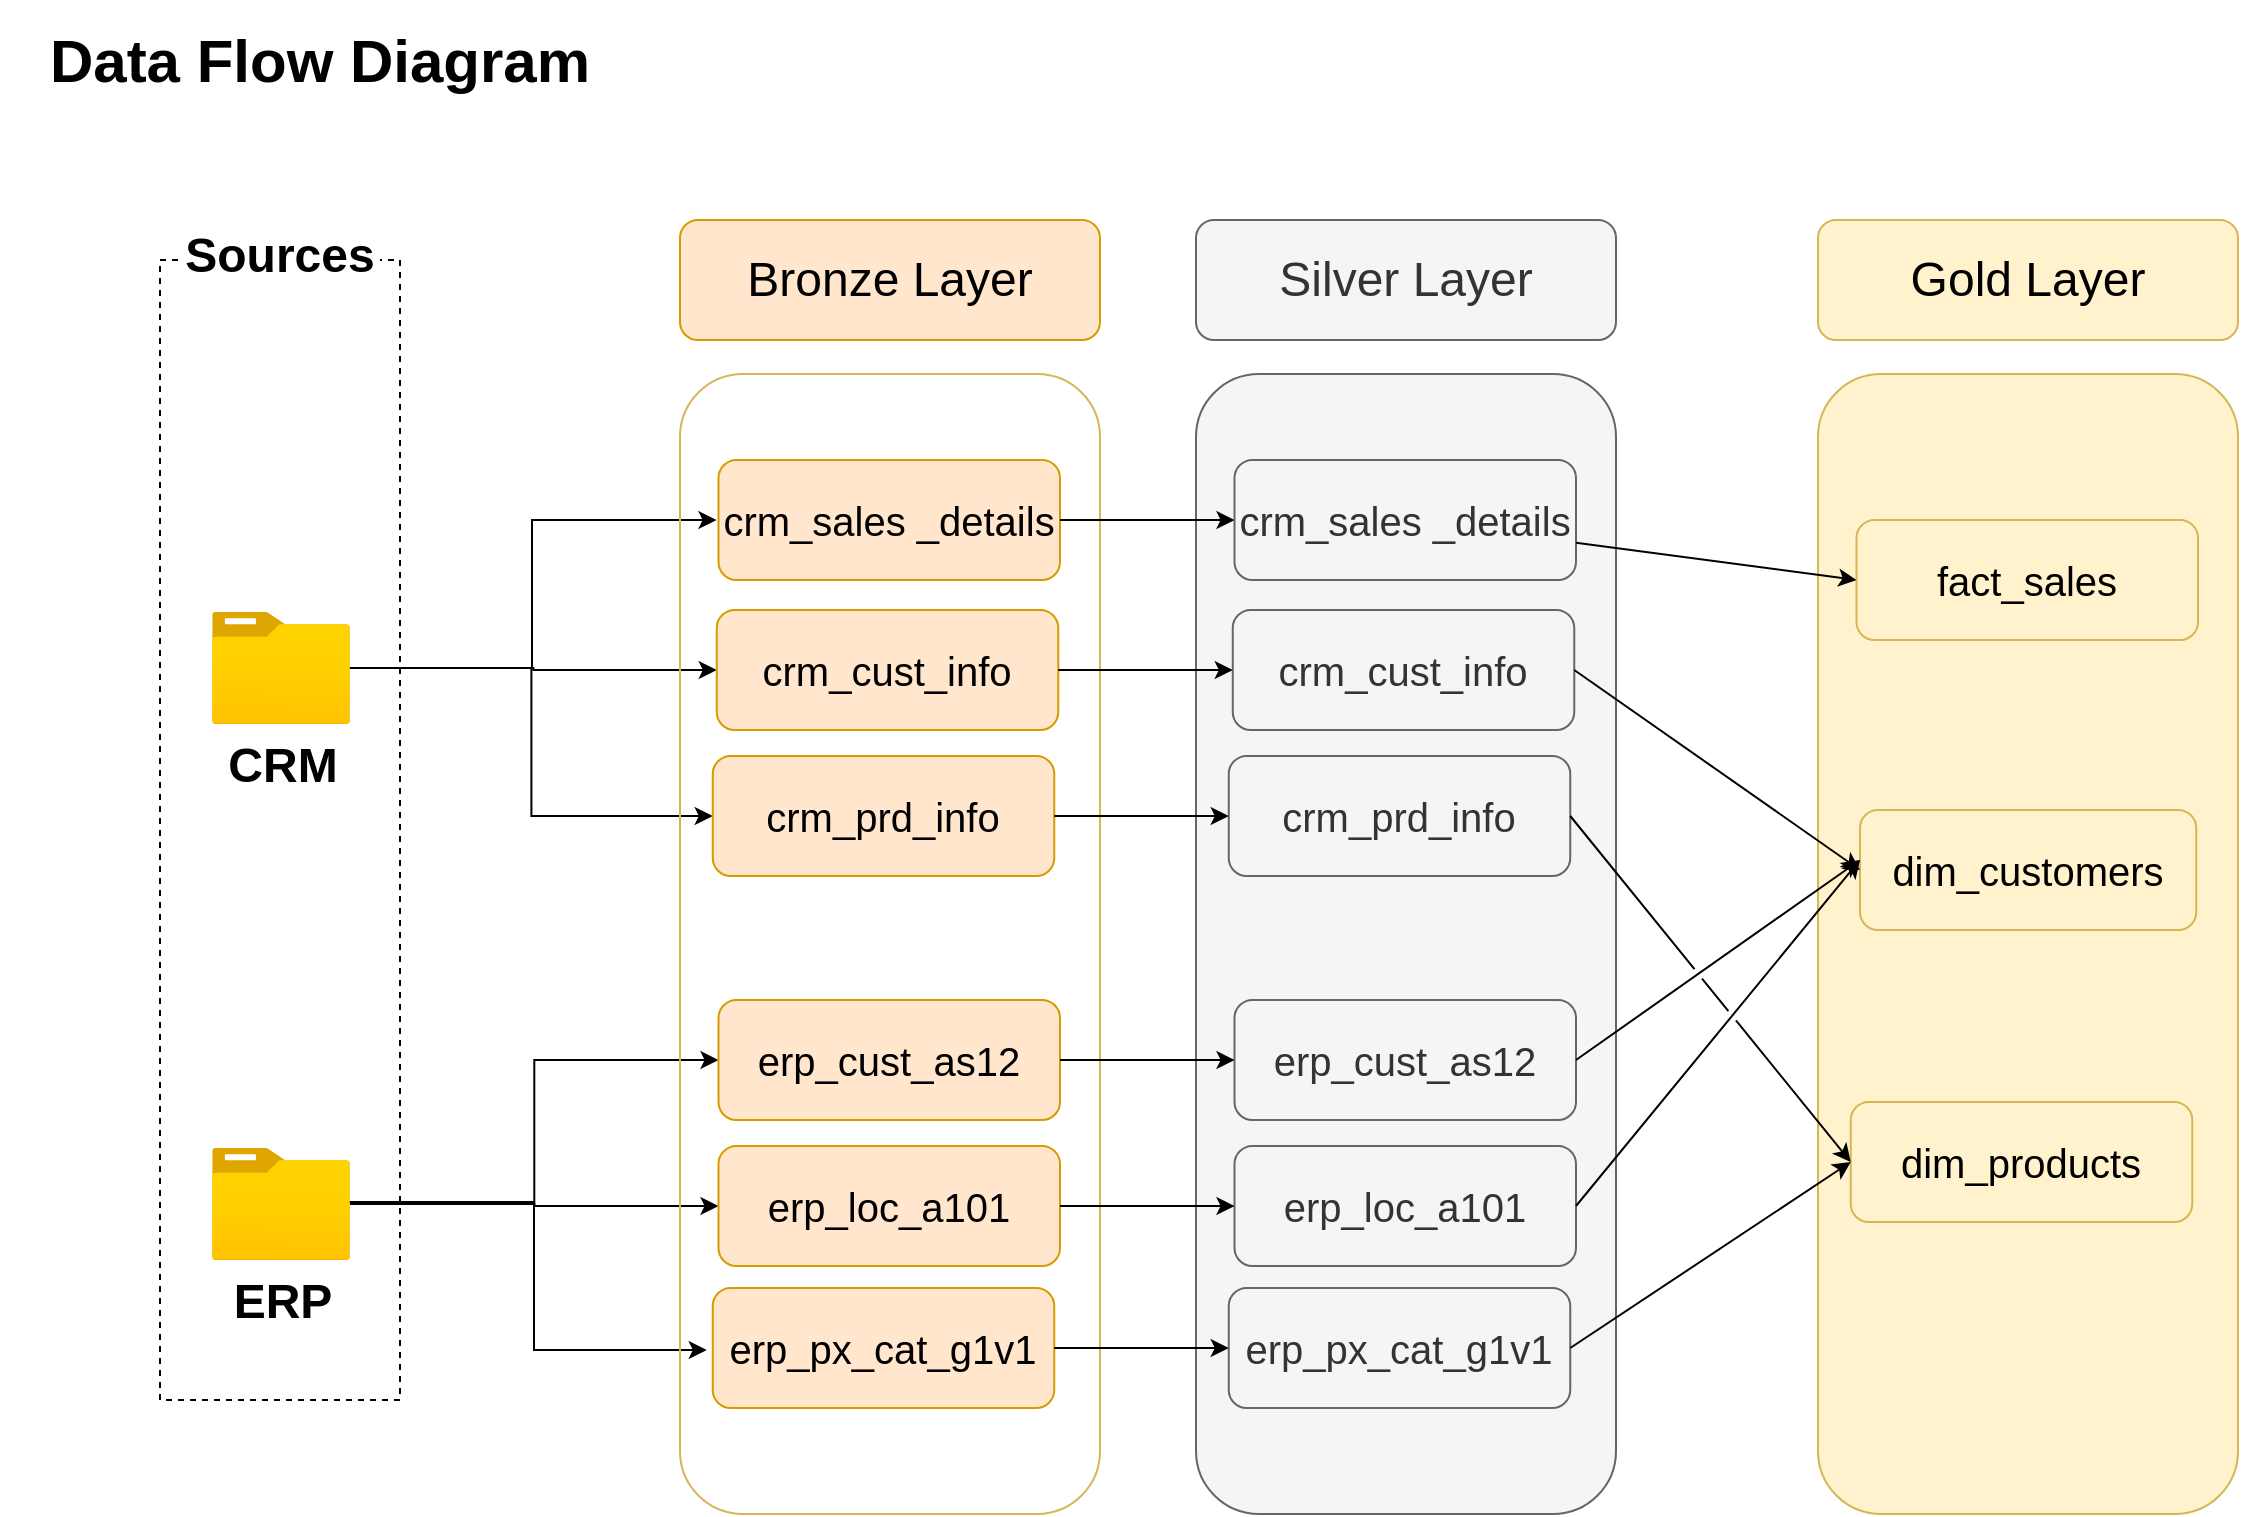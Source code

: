 <mxfile version="28.0.6">
  <diagram name="Page-1" id="FeBkDMPhpHEgcSK9ZGvq">
    <mxGraphModel dx="2246" dy="1474" grid="1" gridSize="10" guides="1" tooltips="1" connect="1" arrows="1" fold="1" page="1" pageScale="1" pageWidth="850" pageHeight="1100" math="0" shadow="0">
      <root>
        <mxCell id="0" />
        <mxCell id="1" parent="0" />
        <mxCell id="KSx7vq9sP2LpVvgyy4LP-56" value="" style="rounded=0;whiteSpace=wrap;html=1;fillColor=none;strokeColor=default;dashed=1;" parent="1" vertex="1">
          <mxGeometry x="90" y="150" width="120" height="570" as="geometry" />
        </mxCell>
        <mxCell id="KSx7vq9sP2LpVvgyy4LP-83" style="edgeStyle=orthogonalEdgeStyle;rounded=0;orthogonalLoop=1;jettySize=auto;html=1;entryX=0;entryY=0.5;entryDx=0;entryDy=0;" parent="1" edge="1">
          <mxGeometry relative="1" as="geometry">
            <mxPoint x="184.0" y="354" as="sourcePoint" />
            <mxPoint x="368.25" y="280" as="targetPoint" />
            <Array as="points">
              <mxPoint x="276" y="354" />
              <mxPoint x="276" y="280" />
            </Array>
          </mxGeometry>
        </mxCell>
        <mxCell id="KSx7vq9sP2LpVvgyy4LP-96" style="edgeStyle=orthogonalEdgeStyle;rounded=0;orthogonalLoop=1;jettySize=auto;html=1;entryX=0;entryY=0.5;entryDx=0;entryDy=0;" parent="1" source="KSx7vq9sP2LpVvgyy4LP-57" target="KSx7vq9sP2LpVvgyy4LP-74" edge="1">
          <mxGeometry relative="1" as="geometry" />
        </mxCell>
        <mxCell id="KSx7vq9sP2LpVvgyy4LP-97" style="edgeStyle=orthogonalEdgeStyle;rounded=0;orthogonalLoop=1;jettySize=auto;html=1;entryX=0;entryY=0.5;entryDx=0;entryDy=0;" parent="1" source="KSx7vq9sP2LpVvgyy4LP-57" target="KSx7vq9sP2LpVvgyy4LP-73" edge="1">
          <mxGeometry relative="1" as="geometry" />
        </mxCell>
        <mxCell id="KSx7vq9sP2LpVvgyy4LP-57" value="&lt;b&gt;CRM&lt;/b&gt;" style="image;aspect=fixed;html=1;points=[];align=center;fontSize=24;image=img/lib/azure2/general/Folder_Blank.svg;" parent="1" vertex="1">
          <mxGeometry x="116" y="326" width="69" height="56.0" as="geometry" />
        </mxCell>
        <mxCell id="KSx7vq9sP2LpVvgyy4LP-88" style="edgeStyle=orthogonalEdgeStyle;rounded=0;orthogonalLoop=1;jettySize=auto;html=1;" parent="1" source="KSx7vq9sP2LpVvgyy4LP-58" target="KSx7vq9sP2LpVvgyy4LP-76" edge="1">
          <mxGeometry relative="1" as="geometry" />
        </mxCell>
        <mxCell id="KSx7vq9sP2LpVvgyy4LP-89" style="edgeStyle=orthogonalEdgeStyle;rounded=0;orthogonalLoop=1;jettySize=auto;html=1;entryX=0;entryY=0.5;entryDx=0;entryDy=0;" parent="1" source="KSx7vq9sP2LpVvgyy4LP-58" target="KSx7vq9sP2LpVvgyy4LP-75" edge="1">
          <mxGeometry relative="1" as="geometry" />
        </mxCell>
        <mxCell id="KSx7vq9sP2LpVvgyy4LP-91" style="edgeStyle=orthogonalEdgeStyle;rounded=0;orthogonalLoop=1;jettySize=auto;html=1;entryX=0;entryY=0.5;entryDx=0;entryDy=0;" parent="1" edge="1">
          <mxGeometry relative="1" as="geometry">
            <mxPoint x="182" y="616" as="sourcePoint" />
            <mxPoint x="363.38" y="695" as="targetPoint" />
            <Array as="points">
              <mxPoint x="182" y="621" />
              <mxPoint x="277" y="621" />
              <mxPoint x="277" y="695" />
            </Array>
          </mxGeometry>
        </mxCell>
        <mxCell id="KSx7vq9sP2LpVvgyy4LP-58" value="&lt;b&gt;ERP&lt;/b&gt;" style="image;aspect=fixed;html=1;points=[];align=center;fontSize=24;image=img/lib/azure2/general/Folder_Blank.svg;" parent="1" vertex="1">
          <mxGeometry x="116" y="594" width="69" height="56.0" as="geometry" />
        </mxCell>
        <mxCell id="KSx7vq9sP2LpVvgyy4LP-61" value="&lt;font style=&quot;font-size: 24px;&quot;&gt;&lt;b style=&quot;&quot;&gt;Sources&lt;/b&gt;&lt;/font&gt;" style="rounded=0;whiteSpace=wrap;html=1;fillColor=default;strokeColor=none;" parent="1" vertex="1">
          <mxGeometry x="100" y="118" width="100" height="60" as="geometry" />
        </mxCell>
        <mxCell id="KSx7vq9sP2LpVvgyy4LP-65" value="" style="rounded=1;whiteSpace=wrap;html=1;fillColor=none;strokeColor=#D6B656;" parent="1" vertex="1">
          <mxGeometry x="350" y="207" width="210" height="570" as="geometry" />
        </mxCell>
        <mxCell id="KSx7vq9sP2LpVvgyy4LP-67" value="&lt;font style=&quot;font-size: 20px;&quot;&gt;crm_sales _details&lt;/font&gt;" style="rounded=1;whiteSpace=wrap;html=1;fillColor=#ffe6cc;strokeColor=#d79b00;" parent="1" vertex="1">
          <mxGeometry x="369.25" y="250" width="170.75" height="60" as="geometry" />
        </mxCell>
        <mxCell id="KSx7vq9sP2LpVvgyy4LP-73" value="&lt;font style=&quot;font-size: 20px;&quot;&gt;crm_cust_info&lt;/font&gt;&lt;span style=&quot;color: rgba(0, 0, 0, 0); font-family: monospace; font-size: 0px; text-align: start; text-wrap-mode: nowrap;&quot;&gt;%3CmxGraphModel%3E%3Croot%3E%3CmxCell%20id%3D%220%22%2F%3E%3CmxCell%20id%3D%221%22%20parent%3D%220%22%2F%3E%3CmxCell%20id%3D%222%22%20value%3D%22%26lt%3Bfont%20style%3D%26quot%3Bfont-size%3A%2020px%3B%26quot%3B%26gt%3Bcrm_sales%20_details%26lt%3B%2Ffont%26gt%3B%22%20style%3D%22rounded%3D1%3BwhiteSpace%3Dwrap%3Bhtml%3D1%3BfillColor%3D%23ffe6cc%3BstrokeColor%3D%23d79b00%3B%22%20vertex%3D%221%22%20parent%3D%221%22%3E%3CmxGeometry%20x%3D%22369.25%22%20y%3D%22250%22%20width%3D%22170.75%22%20height%3D%2260%22%20as%3D%22geometry%22%2F%3E%3C%2FmxCell%3E%3C%2Froot%3E%3C%2FmxGraphModel%3E&lt;/span&gt;" style="rounded=1;whiteSpace=wrap;html=1;fillColor=#ffe6cc;strokeColor=#d79b00;" parent="1" vertex="1">
          <mxGeometry x="368.38" y="325" width="170.75" height="60" as="geometry" />
        </mxCell>
        <mxCell id="KSx7vq9sP2LpVvgyy4LP-74" value="&lt;span style=&quot;font-size: 20px;&quot;&gt;crm_prd_info&lt;/span&gt;" style="rounded=1;whiteSpace=wrap;html=1;fillColor=#ffe6cc;strokeColor=#d79b00;" parent="1" vertex="1">
          <mxGeometry x="366.38" y="398" width="170.75" height="60" as="geometry" />
        </mxCell>
        <mxCell id="KSx7vq9sP2LpVvgyy4LP-75" value="&lt;span style=&quot;font-size: 20px;&quot;&gt;erp_cust_as12&lt;/span&gt;" style="rounded=1;whiteSpace=wrap;html=1;fillColor=#ffe6cc;strokeColor=#d79b00;" parent="1" vertex="1">
          <mxGeometry x="369.25" y="520" width="170.75" height="60" as="geometry" />
        </mxCell>
        <mxCell id="KSx7vq9sP2LpVvgyy4LP-76" value="&lt;span style=&quot;font-size: 20px;&quot;&gt;erp_loc_a101&lt;/span&gt;" style="rounded=1;whiteSpace=wrap;html=1;fillColor=#ffe6cc;strokeColor=#d79b00;" parent="1" vertex="1">
          <mxGeometry x="369.25" y="593" width="170.75" height="60" as="geometry" />
        </mxCell>
        <mxCell id="KSx7vq9sP2LpVvgyy4LP-77" value="&lt;span style=&quot;font-size: 20px;&quot;&gt;erp_px_cat_g1v1&lt;/span&gt;" style="rounded=1;whiteSpace=wrap;html=1;fillColor=#ffe6cc;strokeColor=#d79b00;" parent="1" vertex="1">
          <mxGeometry x="366.38" y="664" width="170.75" height="60" as="geometry" />
        </mxCell>
        <mxCell id="KSx7vq9sP2LpVvgyy4LP-78" value="&lt;font style=&quot;font-size: 24px;&quot;&gt;Bronze Layer&lt;/font&gt;" style="rounded=1;whiteSpace=wrap;html=1;fillColor=#ffe6cc;strokeColor=#d79b00;" parent="1" vertex="1">
          <mxGeometry x="350" y="130" width="210" height="60" as="geometry" />
        </mxCell>
        <mxCell id="KSx7vq9sP2LpVvgyy4LP-79" value="&lt;b&gt;&lt;font style=&quot;font-size: 30px;&quot;&gt;Data Flow Diagram&lt;/font&gt;&lt;/b&gt;" style="rounded=0;whiteSpace=wrap;html=1;fillColor=none;strokeColor=none;" parent="1" vertex="1">
          <mxGeometry x="10" y="20" width="320" height="60" as="geometry" />
        </mxCell>
        <mxCell id="VH9Fn6Z8dsibo96sA8dl-1" value="" style="rounded=1;whiteSpace=wrap;html=1;fillColor=#f5f5f5;strokeColor=#666666;fontColor=#333333;" parent="1" vertex="1">
          <mxGeometry x="608" y="207" width="210" height="570" as="geometry" />
        </mxCell>
        <mxCell id="VH9Fn6Z8dsibo96sA8dl-2" value="&lt;font style=&quot;font-size: 20px;&quot;&gt;crm_sales _details&lt;/font&gt;" style="rounded=1;whiteSpace=wrap;html=1;fillColor=#f5f5f5;strokeColor=#666666;fontColor=#333333;" parent="1" vertex="1">
          <mxGeometry x="627.25" y="250" width="170.75" height="60" as="geometry" />
        </mxCell>
        <mxCell id="VH9Fn6Z8dsibo96sA8dl-3" value="&lt;font style=&quot;font-size: 20px;&quot;&gt;crm_cust_info&lt;/font&gt;&lt;span style=&quot;color: rgba(0, 0, 0, 0); font-family: monospace; font-size: 0px; text-align: start; text-wrap-mode: nowrap;&quot;&gt;%3CmxGraphModel%3E%3Croot%3E%3CmxCell%20id%3D%220%22%2F%3E%3CmxCell%20id%3D%221%22%20parent%3D%220%22%2F%3E%3CmxCell%20id%3D%222%22%20value%3D%22%26lt%3Bfont%20style%3D%26quot%3Bfont-size%3A%2020px%3B%26quot%3B%26gt%3Bcrm_sales%20_details%26lt%3B%2Ffont%26gt%3B%22%20style%3D%22rounded%3D1%3BwhiteSpace%3Dwrap%3Bhtml%3D1%3BfillColor%3D%23ffe6cc%3BstrokeColor%3D%23d79b00%3B%22%20vertex%3D%221%22%20parent%3D%221%22%3E%3CmxGeometry%20x%3D%22369.25%22%20y%3D%22250%22%20width%3D%22170.75%22%20height%3D%2260%22%20as%3D%22geometry%22%2F%3E%3C%2FmxCell%3E%3C%2Froot%3E%3C%2FmxGraphModel%3E&lt;/span&gt;" style="rounded=1;whiteSpace=wrap;html=1;fillColor=#f5f5f5;strokeColor=#666666;fontColor=#333333;" parent="1" vertex="1">
          <mxGeometry x="626.38" y="325" width="170.75" height="60" as="geometry" />
        </mxCell>
        <mxCell id="VH9Fn6Z8dsibo96sA8dl-4" value="&lt;span style=&quot;font-size: 20px;&quot;&gt;crm_prd_info&lt;/span&gt;" style="rounded=1;whiteSpace=wrap;html=1;fillColor=#f5f5f5;strokeColor=#666666;fontColor=#333333;" parent="1" vertex="1">
          <mxGeometry x="624.38" y="398" width="170.75" height="60" as="geometry" />
        </mxCell>
        <mxCell id="VH9Fn6Z8dsibo96sA8dl-5" value="&lt;span style=&quot;font-size: 20px;&quot;&gt;erp_cust_as12&lt;/span&gt;" style="rounded=1;whiteSpace=wrap;html=1;fillColor=#f5f5f5;strokeColor=#666666;fontColor=#333333;" parent="1" vertex="1">
          <mxGeometry x="627.25" y="520" width="170.75" height="60" as="geometry" />
        </mxCell>
        <mxCell id="VH9Fn6Z8dsibo96sA8dl-6" value="&lt;span style=&quot;font-size: 20px;&quot;&gt;erp_loc_a101&lt;/span&gt;" style="rounded=1;whiteSpace=wrap;html=1;fillColor=#f5f5f5;strokeColor=#666666;fontColor=#333333;" parent="1" vertex="1">
          <mxGeometry x="627.25" y="593" width="170.75" height="60" as="geometry" />
        </mxCell>
        <mxCell id="VH9Fn6Z8dsibo96sA8dl-7" value="&lt;span style=&quot;font-size: 20px;&quot;&gt;erp_px_cat_g1v1&lt;/span&gt;" style="rounded=1;whiteSpace=wrap;html=1;fillColor=#f5f5f5;strokeColor=#666666;fontColor=#333333;" parent="1" vertex="1">
          <mxGeometry x="624.38" y="664" width="170.75" height="60" as="geometry" />
        </mxCell>
        <mxCell id="VH9Fn6Z8dsibo96sA8dl-8" value="&lt;font style=&quot;font-size: 24px;&quot;&gt;Silver Layer&lt;/font&gt;" style="rounded=1;whiteSpace=wrap;html=1;fillColor=#f5f5f5;strokeColor=#666666;fontColor=#333333;" parent="1" vertex="1">
          <mxGeometry x="608" y="130" width="210" height="60" as="geometry" />
        </mxCell>
        <mxCell id="VH9Fn6Z8dsibo96sA8dl-17" style="edgeStyle=orthogonalEdgeStyle;rounded=0;orthogonalLoop=1;jettySize=auto;html=1;entryX=0;entryY=0.5;entryDx=0;entryDy=0;" parent="1" source="KSx7vq9sP2LpVvgyy4LP-67" target="VH9Fn6Z8dsibo96sA8dl-2" edge="1">
          <mxGeometry relative="1" as="geometry" />
        </mxCell>
        <mxCell id="VH9Fn6Z8dsibo96sA8dl-10" style="edgeStyle=orthogonalEdgeStyle;rounded=0;orthogonalLoop=1;jettySize=auto;html=1;entryX=0;entryY=0.5;entryDx=0;entryDy=0;" parent="1" source="KSx7vq9sP2LpVvgyy4LP-73" target="VH9Fn6Z8dsibo96sA8dl-3" edge="1">
          <mxGeometry relative="1" as="geometry" />
        </mxCell>
        <mxCell id="VH9Fn6Z8dsibo96sA8dl-11" style="edgeStyle=orthogonalEdgeStyle;rounded=0;orthogonalLoop=1;jettySize=auto;html=1;entryX=0;entryY=0.5;entryDx=0;entryDy=0;" parent="1" source="KSx7vq9sP2LpVvgyy4LP-74" target="VH9Fn6Z8dsibo96sA8dl-4" edge="1">
          <mxGeometry relative="1" as="geometry" />
        </mxCell>
        <mxCell id="VH9Fn6Z8dsibo96sA8dl-12" style="edgeStyle=orthogonalEdgeStyle;rounded=0;orthogonalLoop=1;jettySize=auto;html=1;entryX=0;entryY=0.5;entryDx=0;entryDy=0;" parent="1" source="KSx7vq9sP2LpVvgyy4LP-75" target="VH9Fn6Z8dsibo96sA8dl-5" edge="1">
          <mxGeometry relative="1" as="geometry" />
        </mxCell>
        <mxCell id="VH9Fn6Z8dsibo96sA8dl-13" style="edgeStyle=orthogonalEdgeStyle;rounded=0;orthogonalLoop=1;jettySize=auto;html=1;entryX=0;entryY=0.5;entryDx=0;entryDy=0;" parent="1" source="KSx7vq9sP2LpVvgyy4LP-76" target="VH9Fn6Z8dsibo96sA8dl-6" edge="1">
          <mxGeometry relative="1" as="geometry" />
        </mxCell>
        <mxCell id="VH9Fn6Z8dsibo96sA8dl-14" style="edgeStyle=orthogonalEdgeStyle;rounded=0;orthogonalLoop=1;jettySize=auto;html=1;entryX=0;entryY=0.5;entryDx=0;entryDy=0;" parent="1" source="KSx7vq9sP2LpVvgyy4LP-77" target="VH9Fn6Z8dsibo96sA8dl-7" edge="1">
          <mxGeometry relative="1" as="geometry" />
        </mxCell>
        <mxCell id="4J8UmH3qHqgSw4sRXJse-4" value="" style="rounded=1;whiteSpace=wrap;html=1;fillColor=#fff2cc;strokeColor=#d6b656;" vertex="1" parent="1">
          <mxGeometry x="919" y="207" width="210" height="570" as="geometry" />
        </mxCell>
        <mxCell id="4J8UmH3qHqgSw4sRXJse-5" value="&lt;span style=&quot;font-size: 20px;&quot;&gt;fact_sales&lt;/span&gt;" style="rounded=1;whiteSpace=wrap;html=1;fillColor=#fff2cc;strokeColor=#d6b656;" vertex="1" parent="1">
          <mxGeometry x="938.25" y="280" width="170.75" height="60" as="geometry" />
        </mxCell>
        <mxCell id="4J8UmH3qHqgSw4sRXJse-6" value="&lt;span style=&quot;font-size: 20px;&quot;&gt;dim_customers&lt;/span&gt;" style="rounded=1;whiteSpace=wrap;html=1;fillColor=#fff2cc;strokeColor=#d6b656;" vertex="1" parent="1">
          <mxGeometry x="940" y="425" width="168.13" height="60" as="geometry" />
        </mxCell>
        <mxCell id="4J8UmH3qHqgSw4sRXJse-7" value="&lt;span style=&quot;font-size: 20px;&quot;&gt;dim_products&lt;/span&gt;" style="rounded=1;whiteSpace=wrap;html=1;fillColor=#fff2cc;strokeColor=#d6b656;" vertex="1" parent="1">
          <mxGeometry x="935.38" y="571" width="170.75" height="60" as="geometry" />
        </mxCell>
        <mxCell id="4J8UmH3qHqgSw4sRXJse-11" value="&lt;font style=&quot;font-size: 24px;&quot;&gt;Gold Layer&lt;/font&gt;" style="rounded=1;whiteSpace=wrap;html=1;fillColor=#fff2cc;strokeColor=#d6b656;" vertex="1" parent="1">
          <mxGeometry x="919" y="130" width="210" height="60" as="geometry" />
        </mxCell>
        <mxCell id="4J8UmH3qHqgSw4sRXJse-18" value="" style="endArrow=classic;html=1;rounded=0;entryX=0;entryY=0.5;entryDx=0;entryDy=0;" edge="1" parent="1" source="VH9Fn6Z8dsibo96sA8dl-2" target="4J8UmH3qHqgSw4sRXJse-5">
          <mxGeometry width="50" height="50" relative="1" as="geometry">
            <mxPoint x="798" y="330" as="sourcePoint" />
            <mxPoint x="868.711" y="280" as="targetPoint" />
          </mxGeometry>
        </mxCell>
        <mxCell id="4J8UmH3qHqgSw4sRXJse-20" value="" style="endArrow=classic;html=1;rounded=0;entryX=0;entryY=0.5;entryDx=0;entryDy=0;exitX=1;exitY=0.5;exitDx=0;exitDy=0;jumpStyle=gap;" edge="1" parent="1" source="VH9Fn6Z8dsibo96sA8dl-3" target="4J8UmH3qHqgSw4sRXJse-6">
          <mxGeometry width="50" height="50" relative="1" as="geometry">
            <mxPoint x="840" y="615" as="sourcePoint" />
            <mxPoint x="979" y="520" as="targetPoint" />
          </mxGeometry>
        </mxCell>
        <mxCell id="4J8UmH3qHqgSw4sRXJse-23" value="" style="endArrow=classic;html=1;rounded=0;exitX=1;exitY=0.5;exitDx=0;exitDy=0;jumpStyle=gap;" edge="1" parent="1" source="VH9Fn6Z8dsibo96sA8dl-5">
          <mxGeometry width="50" height="50" relative="1" as="geometry">
            <mxPoint x="860" y="440" as="sourcePoint" />
            <mxPoint x="940" y="450" as="targetPoint" />
          </mxGeometry>
        </mxCell>
        <mxCell id="4J8UmH3qHqgSw4sRXJse-24" value="" style="endArrow=classic;html=1;rounded=0;exitX=1;exitY=0.5;exitDx=0;exitDy=0;jumpStyle=gap;" edge="1" parent="1" source="VH9Fn6Z8dsibo96sA8dl-6">
          <mxGeometry width="50" height="50" relative="1" as="geometry">
            <mxPoint x="870" y="500" as="sourcePoint" />
            <mxPoint x="940" y="450" as="targetPoint" />
          </mxGeometry>
        </mxCell>
        <mxCell id="4J8UmH3qHqgSw4sRXJse-25" value="" style="endArrow=classic;html=1;rounded=0;entryX=0;entryY=0.5;entryDx=0;entryDy=0;exitX=1;exitY=0.5;exitDx=0;exitDy=0;jumpStyle=gap;" edge="1" parent="1" source="VH9Fn6Z8dsibo96sA8dl-4" target="4J8UmH3qHqgSw4sRXJse-7">
          <mxGeometry width="50" height="50" relative="1" as="geometry">
            <mxPoint x="860" y="560" as="sourcePoint" />
            <mxPoint x="1003" y="660" as="targetPoint" />
          </mxGeometry>
        </mxCell>
        <mxCell id="4J8UmH3qHqgSw4sRXJse-26" value="" style="endArrow=classic;html=1;rounded=0;exitX=1;exitY=0.5;exitDx=0;exitDy=0;entryX=0;entryY=0.5;entryDx=0;entryDy=0;jumpStyle=gap;" edge="1" parent="1" source="VH9Fn6Z8dsibo96sA8dl-7" target="4J8UmH3qHqgSw4sRXJse-7">
          <mxGeometry width="50" height="50" relative="1" as="geometry">
            <mxPoint x="880" y="600" as="sourcePoint" />
            <mxPoint x="930" y="600" as="targetPoint" />
          </mxGeometry>
        </mxCell>
      </root>
    </mxGraphModel>
  </diagram>
</mxfile>
